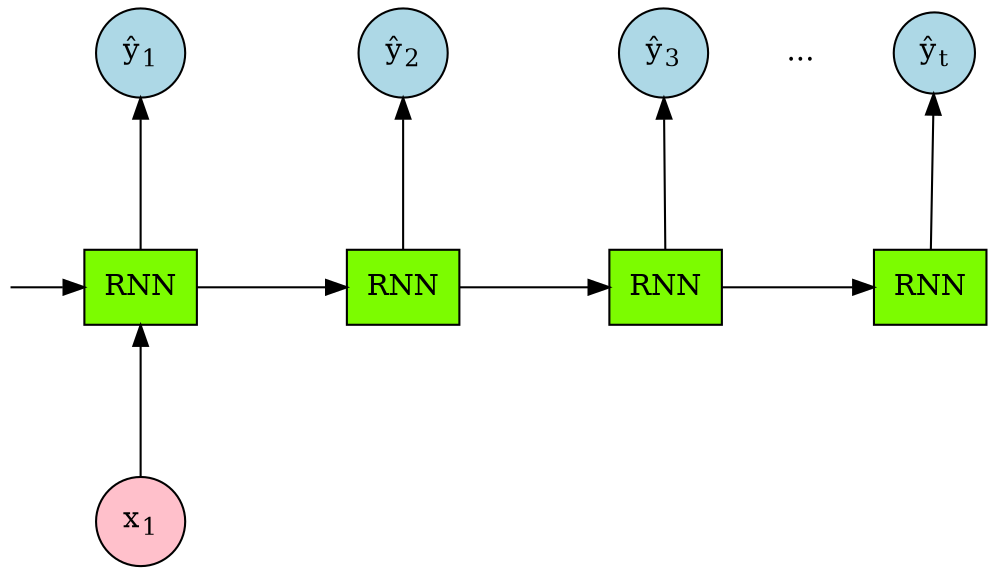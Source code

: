 digraph recurrent {
    graph [dpi=300]
    rankdir="BT"
    input1 [label=<x<sub>1</sub>>, shape="circle", style="filled", fillcolor="pink"]
    
    output1 [label=<ŷ<sub>1</sub>>, shape="circle", style="filled", fillcolor="lightblue"]
    output2 [label=<ŷ<sub>2</sub>>, shape="circle", style="filled", fillcolor="lightblue"]
    output3 [label=<ŷ<sub>3</sub>>, shape="circle", style="filled", fillcolor="lightblue"]
    outputt [label=<ŷ<sub>t</sub>>, shape="circle", style="filled", fillcolor="lightblue"]
    
    rnn1 [label="RNN", shape="rectangle", style="filled", fillcolor="lawngreen"]
    rnn2 [label="RNN", shape="rectangle", style="filled", fillcolor="lawngreen"]
    rnn3 [label="RNN", shape="rectangle", style="filled", fillcolor="lawngreen"]
    rnnt [label="RNN", shape="rectangle", style="filled", fillcolor="lawngreen"]

    dot2 [label="...", shape="plaintext"]

    start [shape="plaintext", label="", width=0]

    {rank=same; input1;}
    {rank=same; output1; output2; dot2; output3; outputt;}
    {rank=same; rnn1; rnn2; rnn3; rnnt; start}

    start -> rnn1:w [minlen=2]
    input1 -> rnn1 [minlen=2]
    
    rnn1 -> output1 [minlen=2]
    rnn2 -> output2 [minlen=2]
    rnn3 -> output3 [minlen=2]
    rnn1:e -> rnn2:w [minlen=4]

    rnn2:e -> rnn3:w [minlen=4]
    rnn3:e -> rnnt:w [minlen=4]
    rnnt -> outputt [minlen=2]

    output3 -> dot2 [style="invis"]
    dot2 -> outputt [style="invis"]


}
